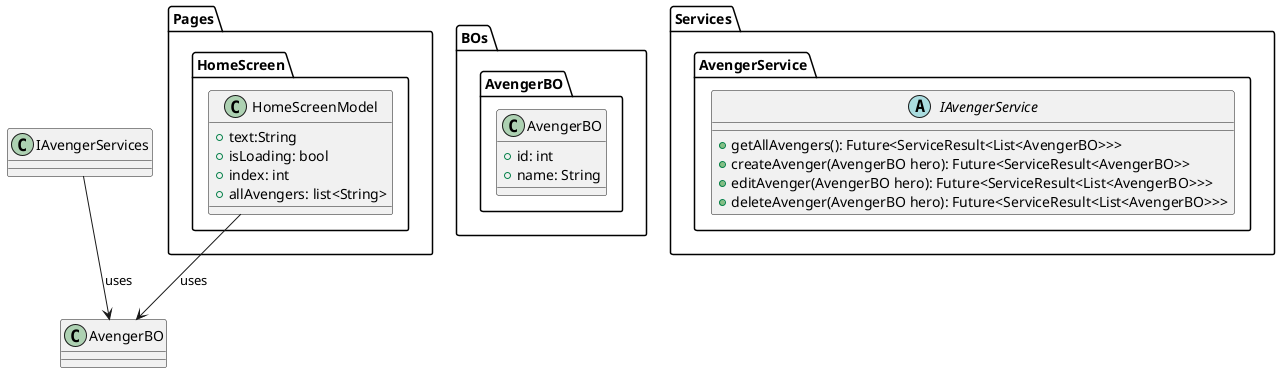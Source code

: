 @startuml AvengerBO Class Diagram

package BOs{
    package AvengerBO{
        class AvengerBO{
            + id: int
            + name: String
        }
    }
}

package Pages{
    package HomeScreen{
        class HomeScreenModel{
            + text:String
            + isLoading: bool
            + index: int
            + allAvengers: list<String>
        }
    }
}
package Services{
    package AvengerService{
       abstract class IAvengerService{
            + getAllAvengers(): Future<ServiceResult<List<AvengerBO>>>
            + createAvenger(AvengerBO hero): Future<ServiceResult<AvengerBO>>
            + editAvenger(AvengerBO hero): Future<ServiceResult<List<AvengerBO>>>
            + deleteAvenger(AvengerBO hero): Future<ServiceResult<List<AvengerBO>>> 
        }
    }
}

IAvengerServices --> AvengerBO: uses
HomeScreenModel --> AvengerBO: uses
@enduml